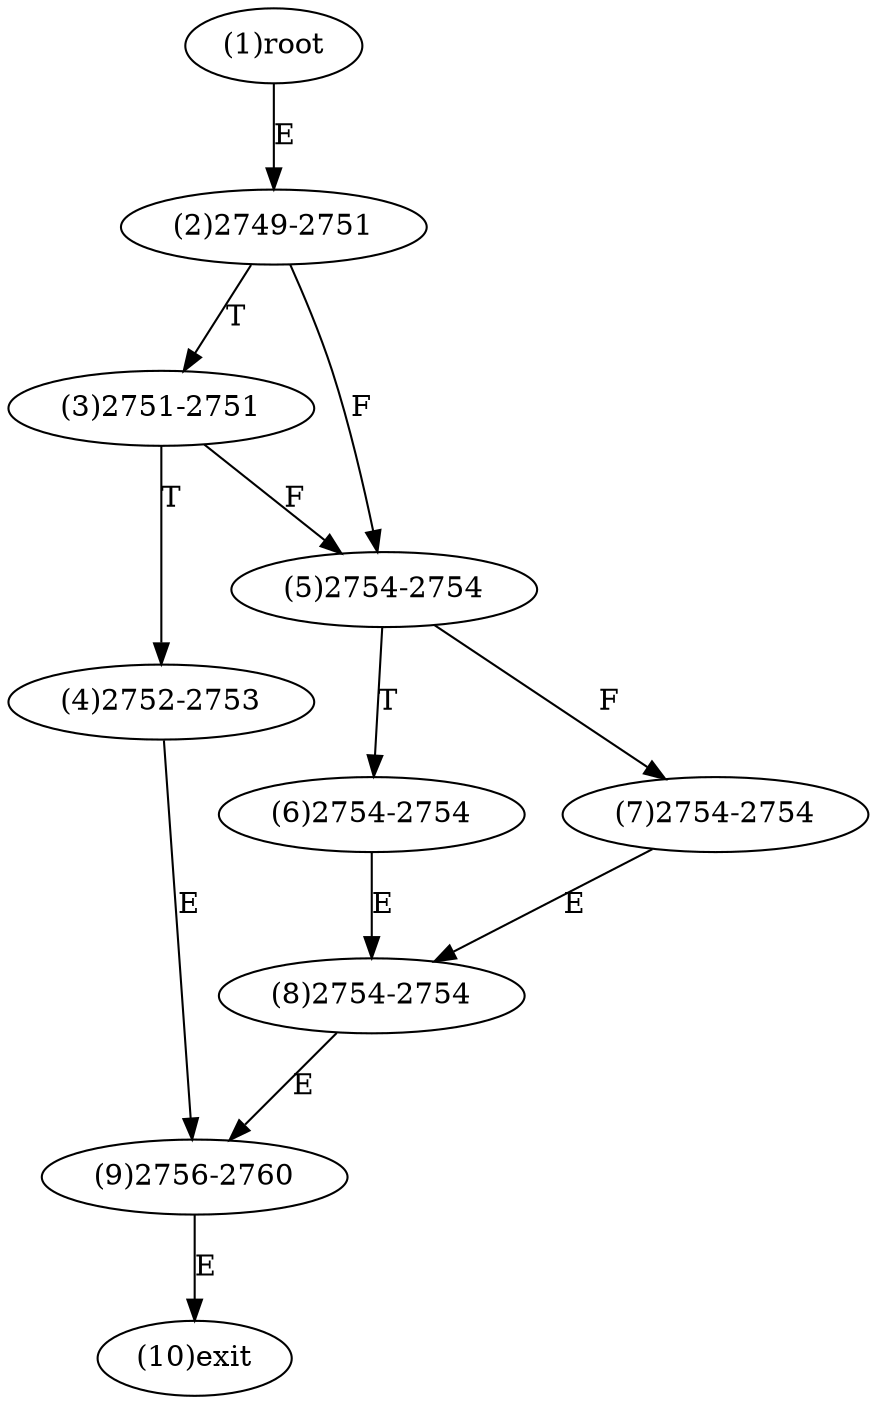 digraph "" { 
1[ label="(1)root"];
2[ label="(2)2749-2751"];
3[ label="(3)2751-2751"];
4[ label="(4)2752-2753"];
5[ label="(5)2754-2754"];
6[ label="(6)2754-2754"];
7[ label="(7)2754-2754"];
8[ label="(8)2754-2754"];
9[ label="(9)2756-2760"];
10[ label="(10)exit"];
1->2[ label="E"];
2->5[ label="F"];
2->3[ label="T"];
3->5[ label="F"];
3->4[ label="T"];
4->9[ label="E"];
5->7[ label="F"];
5->6[ label="T"];
6->8[ label="E"];
7->8[ label="E"];
8->9[ label="E"];
9->10[ label="E"];
}